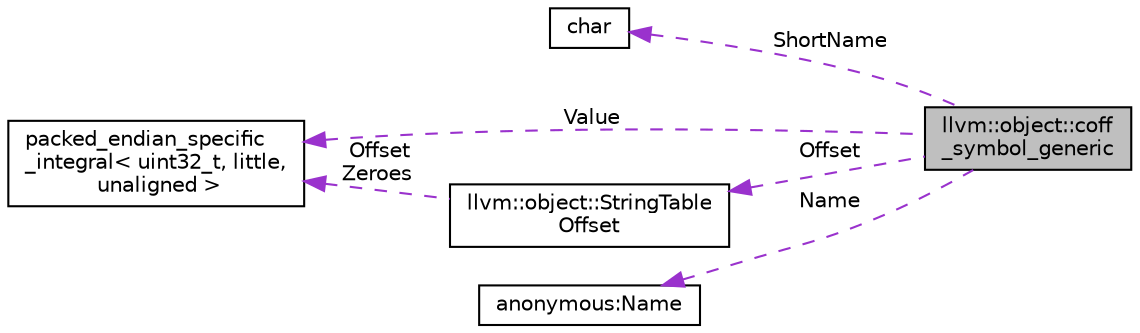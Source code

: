 digraph "llvm::object::coff_symbol_generic"
{
 // LATEX_PDF_SIZE
  bgcolor="transparent";
  edge [fontname="Helvetica",fontsize="10",labelfontname="Helvetica",labelfontsize="10"];
  node [fontname="Helvetica",fontsize="10",shape="box"];
  rankdir="LR";
  Node1 [label="llvm::object::coff\l_symbol_generic",height=0.2,width=0.4,color="black", fillcolor="grey75", style="filled", fontcolor="black",tooltip=" "];
  Node2 -> Node1 [dir="back",color="darkorchid3",fontsize="10",style="dashed",label=" ShortName" ,fontname="Helvetica"];
  Node2 [label="char",height=0.2,width=0.4,color="black",URL="$classchar.html",tooltip=" "];
  Node3 -> Node1 [dir="back",color="darkorchid3",fontsize="10",style="dashed",label=" Offset" ,fontname="Helvetica"];
  Node3 [label="llvm::object::StringTable\lOffset",height=0.2,width=0.4,color="black",URL="$structllvm_1_1object_1_1StringTableOffset.html",tooltip=" "];
  Node4 -> Node3 [dir="back",color="darkorchid3",fontsize="10",style="dashed",label=" Offset\nZeroes" ,fontname="Helvetica"];
  Node4 [label="packed_endian_specific\l_integral\< uint32_t, little,\l unaligned \>",height=0.2,width=0.4,color="black",tooltip=" "];
  Node5 -> Node1 [dir="back",color="darkorchid3",fontsize="10",style="dashed",label=" Name" ,fontname="Helvetica"];
  Node5 [label="anonymous:Name",height=0.2,width=0.4,color="black",tooltip=" "];
  Node4 -> Node1 [dir="back",color="darkorchid3",fontsize="10",style="dashed",label=" Value" ,fontname="Helvetica"];
}
